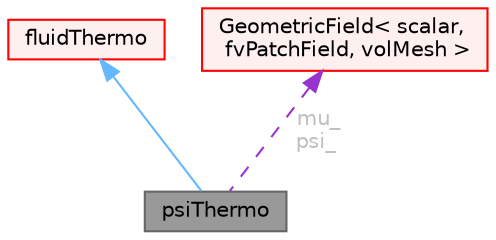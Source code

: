 digraph "psiThermo"
{
 // LATEX_PDF_SIZE
  bgcolor="transparent";
  edge [fontname=Helvetica,fontsize=10,labelfontname=Helvetica,labelfontsize=10];
  node [fontname=Helvetica,fontsize=10,shape=box,height=0.2,width=0.4];
  Node1 [id="Node000001",label="psiThermo",height=0.2,width=0.4,color="gray40", fillcolor="grey60", style="filled", fontcolor="black",tooltip="Basic thermodynamic properties based on compressibility."];
  Node2 -> Node1 [id="edge1_Node000001_Node000002",dir="back",color="steelblue1",style="solid",tooltip=" "];
  Node2 [id="Node000002",label="fluidThermo",height=0.2,width=0.4,color="red", fillcolor="#FFF0F0", style="filled",URL="$classFoam_1_1fluidThermo.html",tooltip="Fundamental fluid thermodynamic properties."];
  Node29 -> Node1 [id="edge2_Node000001_Node000029",dir="back",color="darkorchid3",style="dashed",tooltip=" ",label=" mu_\npsi_",fontcolor="grey" ];
  Node29 [id="Node000029",label="GeometricField\< scalar,\l fvPatchField, volMesh \>",height=0.2,width=0.4,color="red", fillcolor="#FFF0F0", style="filled",URL="$classFoam_1_1GeometricField.html",tooltip=" "];
}
